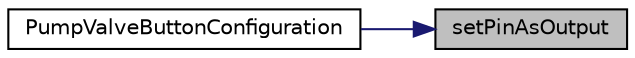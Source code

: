 digraph "setPinAsOutput"
{
 // LATEX_PDF_SIZE
  edge [fontname="Helvetica",fontsize="10",labelfontname="Helvetica",labelfontsize="10"];
  node [fontname="Helvetica",fontsize="10",shape=record];
  rankdir="RL";
  Node0 [label="setPinAsOutput",height=0.2,width=0.4,color="black", fillcolor="grey75", style="filled", fontcolor="black",tooltip="Function sets selected GPIO pin as output."];
  Node0 -> Node1 [dir="back",color="midnightblue",fontsize="10",style="solid",fontname="Helvetica"];
  Node1 [label="PumpValveButtonConfiguration",height=0.2,width=0.4,color="black", fillcolor="white", style="filled",URL="$group___blood_pressure_meter_functions_ga24734fd14f8f6338455dc6876c088dd1.html#ga24734fd14f8f6338455dc6876c088dd1",tooltip="Function used for pump, valve and button pins initialization."];
}
